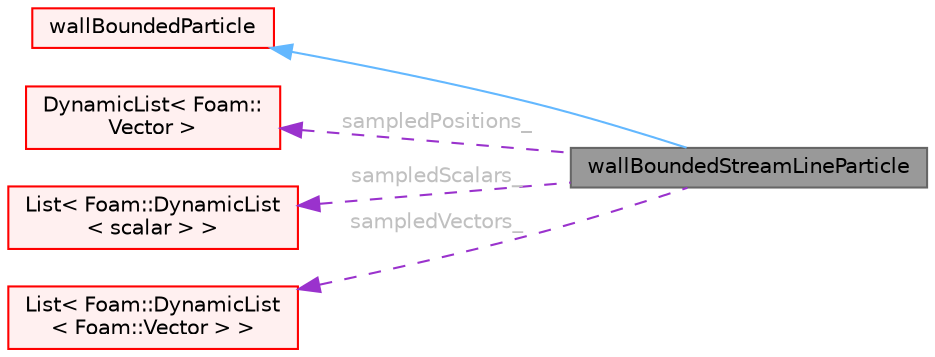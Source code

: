 digraph "wallBoundedStreamLineParticle"
{
 // LATEX_PDF_SIZE
  bgcolor="transparent";
  edge [fontname=Helvetica,fontsize=10,labelfontname=Helvetica,labelfontsize=10];
  node [fontname=Helvetica,fontsize=10,shape=box,height=0.2,width=0.4];
  rankdir="LR";
  Node1 [id="Node000001",label="wallBoundedStreamLineParticle",height=0.2,width=0.4,color="gray40", fillcolor="grey60", style="filled", fontcolor="black",tooltip="Particle class that samples fields as it passes through. Used in streamline calculation."];
  Node2 -> Node1 [id="edge1_Node000001_Node000002",dir="back",color="steelblue1",style="solid",tooltip=" "];
  Node2 [id="Node000002",label="wallBoundedParticle",height=0.2,width=0.4,color="red", fillcolor="#FFF0F0", style="filled",URL="$classFoam_1_1wallBoundedParticle.html",tooltip="Particle class that tracks on triangles of boundary faces. Use trackToEdge similar to trackToFace on ..."];
  Node10 -> Node1 [id="edge2_Node000001_Node000010",dir="back",color="darkorchid3",style="dashed",tooltip=" ",label=" sampledPositions_",fontcolor="grey" ];
  Node10 [id="Node000010",label="DynamicList\< Foam::\lVector \>",height=0.2,width=0.4,color="red", fillcolor="#FFF0F0", style="filled",URL="$classFoam_1_1DynamicList.html",tooltip=" "];
  Node15 -> Node1 [id="edge3_Node000001_Node000015",dir="back",color="darkorchid3",style="dashed",tooltip=" ",label=" sampledScalars_",fontcolor="grey" ];
  Node15 [id="Node000015",label="List\< Foam::DynamicList\l\< scalar \> \>",height=0.2,width=0.4,color="red", fillcolor="#FFF0F0", style="filled",URL="$classFoam_1_1List.html",tooltip=" "];
  Node18 -> Node1 [id="edge4_Node000001_Node000018",dir="back",color="darkorchid3",style="dashed",tooltip=" ",label=" sampledVectors_",fontcolor="grey" ];
  Node18 [id="Node000018",label="List\< Foam::DynamicList\l\< Foam::Vector \> \>",height=0.2,width=0.4,color="red", fillcolor="#FFF0F0", style="filled",URL="$classFoam_1_1List.html",tooltip=" "];
}
